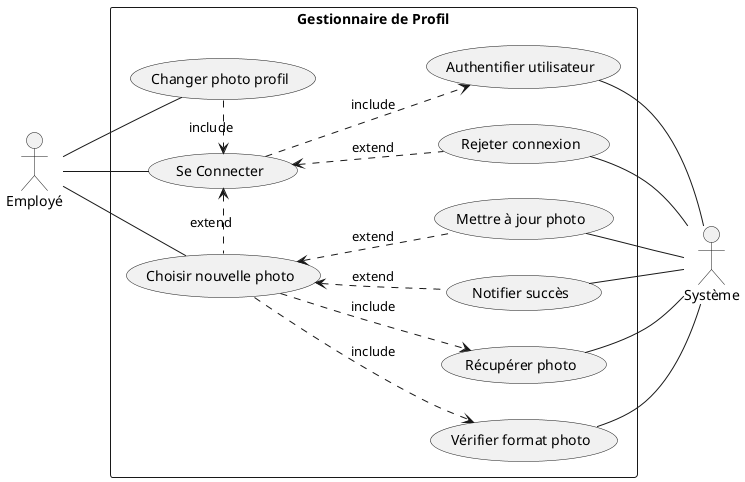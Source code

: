@startuml
left to right direction
actor "Employé" as dude
actor "Système" as system

rectangle "Gestionnaire de Profil" {
  usecase "Changer photo profil" as changePhoto
  usecase "Se Connecter" as login
  usecase "Authentifier utilisateur" as checkAuth
  usecase "Rejeter connexion" as failAuth
  usecase "Choisir nouvelle photo" as pickPhoto
  usecase "Récupérer photo" as uploadPhoto
  usecase "Vérifier format photo" as checkPhotoFormat
  usecase "Mettre à jour photo" as updatePhoto
  usecase "Notifier succès" as notifySuccess
}

dude -- changePhoto
dude -- login
dude -- pickPhoto

checkAuth -- system
failAuth -- system
uploadPhoto -- system
checkPhotoFormat -- system
updatePhoto -- system
notifySuccess -- system

changePhoto .> login: include
login ..> checkAuth: include
login <.. failAuth: extend
login <. pickPhoto: extend
pickPhoto ..> uploadPhoto: include
pickPhoto <.. updatePhoto: extend
pickPhoto ..> checkPhotoFormat: include
pickPhoto <.. notifySuccess: extend

@enduml
